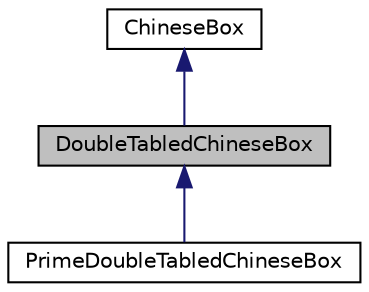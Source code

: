 digraph "DoubleTabledChineseBox"
{
  edge [fontname="Helvetica",fontsize="10",labelfontname="Helvetica",labelfontsize="10"];
  node [fontname="Helvetica",fontsize="10",shape=record];
  Node1 [label="DoubleTabledChineseBox",height=0.2,width=0.4,color="black", fillcolor="grey75", style="filled", fontcolor="black"];
  Node2 -> Node1 [dir="back",color="midnightblue",fontsize="10",style="solid",fontname="Helvetica"];
  Node2 [label="ChineseBox",height=0.2,width=0.4,color="black", fillcolor="white", style="filled",URL="$classChineseBox.html"];
  Node1 -> Node3 [dir="back",color="midnightblue",fontsize="10",style="solid",fontname="Helvetica"];
  Node3 [label="PrimeDoubleTabledChineseBox",height=0.2,width=0.4,color="black", fillcolor="white", style="filled",URL="$classPrimeDoubleTabledChineseBox.html"];
}
